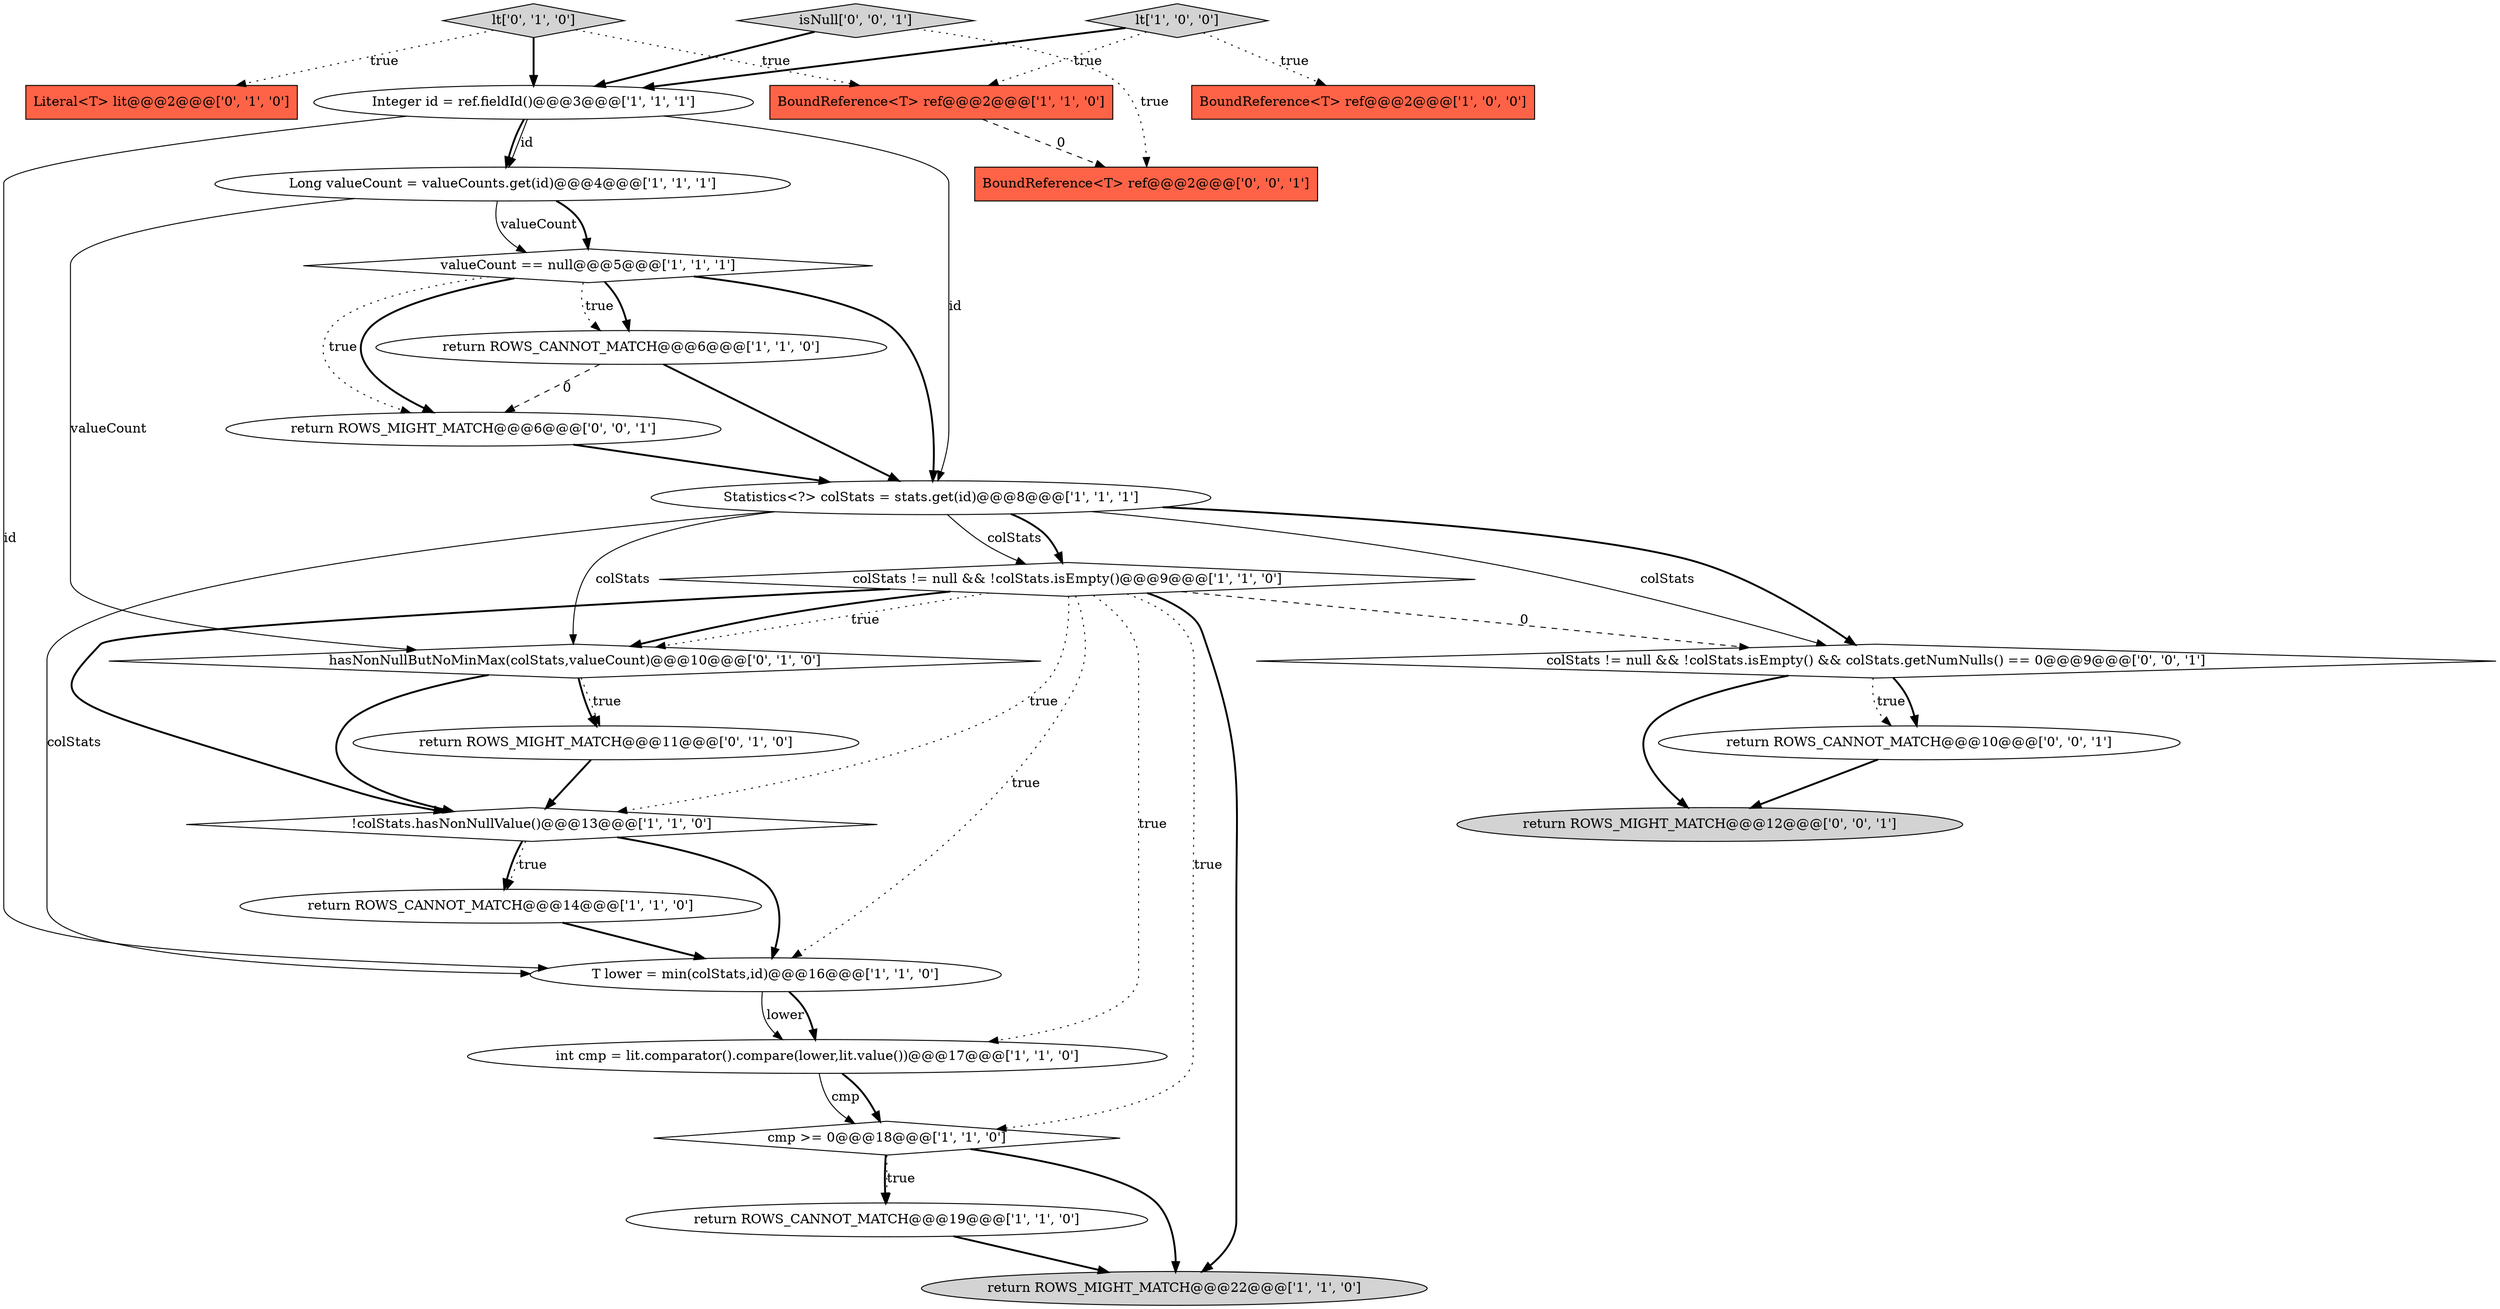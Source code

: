 digraph {
8 [style = filled, label = "Integer id = ref.fieldId()@@@3@@@['1', '1', '1']", fillcolor = white, shape = ellipse image = "AAA0AAABBB1BBB"];
7 [style = filled, label = "return ROWS_CANNOT_MATCH@@@19@@@['1', '1', '0']", fillcolor = white, shape = ellipse image = "AAA0AAABBB1BBB"];
13 [style = filled, label = "return ROWS_MIGHT_MATCH@@@22@@@['1', '1', '0']", fillcolor = lightgray, shape = ellipse image = "AAA0AAABBB1BBB"];
25 [style = filled, label = "isNull['0', '0', '1']", fillcolor = lightgray, shape = diamond image = "AAA0AAABBB3BBB"];
17 [style = filled, label = "lt['0', '1', '0']", fillcolor = lightgray, shape = diamond image = "AAA0AAABBB2BBB"];
9 [style = filled, label = "!colStats.hasNonNullValue()@@@13@@@['1', '1', '0']", fillcolor = white, shape = diamond image = "AAA0AAABBB1BBB"];
2 [style = filled, label = "T lower = min(colStats,id)@@@16@@@['1', '1', '0']", fillcolor = white, shape = ellipse image = "AAA0AAABBB1BBB"];
19 [style = filled, label = "return ROWS_MIGHT_MATCH@@@11@@@['0', '1', '0']", fillcolor = white, shape = ellipse image = "AAA1AAABBB2BBB"];
1 [style = filled, label = "cmp >= 0@@@18@@@['1', '1', '0']", fillcolor = white, shape = diamond image = "AAA0AAABBB1BBB"];
21 [style = filled, label = "return ROWS_CANNOT_MATCH@@@10@@@['0', '0', '1']", fillcolor = white, shape = ellipse image = "AAA0AAABBB3BBB"];
15 [style = filled, label = "Long valueCount = valueCounts.get(id)@@@4@@@['1', '1', '1']", fillcolor = white, shape = ellipse image = "AAA0AAABBB1BBB"];
14 [style = filled, label = "BoundReference<T> ref@@@2@@@['1', '1', '0']", fillcolor = tomato, shape = box image = "AAA0AAABBB1BBB"];
11 [style = filled, label = "BoundReference<T> ref@@@2@@@['1', '0', '0']", fillcolor = tomato, shape = box image = "AAA0AAABBB1BBB"];
0 [style = filled, label = "colStats != null && !colStats.isEmpty()@@@9@@@['1', '1', '0']", fillcolor = white, shape = diamond image = "AAA0AAABBB1BBB"];
24 [style = filled, label = "return ROWS_MIGHT_MATCH@@@6@@@['0', '0', '1']", fillcolor = white, shape = ellipse image = "AAA0AAABBB3BBB"];
3 [style = filled, label = "valueCount == null@@@5@@@['1', '1', '1']", fillcolor = white, shape = diamond image = "AAA0AAABBB1BBB"];
12 [style = filled, label = "return ROWS_CANNOT_MATCH@@@14@@@['1', '1', '0']", fillcolor = white, shape = ellipse image = "AAA0AAABBB1BBB"];
18 [style = filled, label = "hasNonNullButNoMinMax(colStats,valueCount)@@@10@@@['0', '1', '0']", fillcolor = white, shape = diamond image = "AAA1AAABBB2BBB"];
20 [style = filled, label = "colStats != null && !colStats.isEmpty() && colStats.getNumNulls() == 0@@@9@@@['0', '0', '1']", fillcolor = white, shape = diamond image = "AAA0AAABBB3BBB"];
23 [style = filled, label = "return ROWS_MIGHT_MATCH@@@12@@@['0', '0', '1']", fillcolor = lightgray, shape = ellipse image = "AAA0AAABBB3BBB"];
16 [style = filled, label = "Literal<T> lit@@@2@@@['0', '1', '0']", fillcolor = tomato, shape = box image = "AAA0AAABBB2BBB"];
4 [style = filled, label = "Statistics<?> colStats = stats.get(id)@@@8@@@['1', '1', '1']", fillcolor = white, shape = ellipse image = "AAA0AAABBB1BBB"];
6 [style = filled, label = "int cmp = lit.comparator().compare(lower,lit.value())@@@17@@@['1', '1', '0']", fillcolor = white, shape = ellipse image = "AAA0AAABBB1BBB"];
5 [style = filled, label = "return ROWS_CANNOT_MATCH@@@6@@@['1', '1', '0']", fillcolor = white, shape = ellipse image = "AAA0AAABBB1BBB"];
22 [style = filled, label = "BoundReference<T> ref@@@2@@@['0', '0', '1']", fillcolor = tomato, shape = box image = "AAA0AAABBB3BBB"];
10 [style = filled, label = "lt['1', '0', '0']", fillcolor = lightgray, shape = diamond image = "AAA0AAABBB1BBB"];
0->2 [style = dotted, label="true"];
20->23 [style = bold, label=""];
3->24 [style = bold, label=""];
0->6 [style = dotted, label="true"];
0->1 [style = dotted, label="true"];
17->14 [style = dotted, label="true"];
19->9 [style = bold, label=""];
15->3 [style = solid, label="valueCount"];
5->24 [style = dashed, label="0"];
17->16 [style = dotted, label="true"];
20->21 [style = dotted, label="true"];
2->6 [style = solid, label="lower"];
12->2 [style = bold, label=""];
24->4 [style = bold, label=""];
1->7 [style = dotted, label="true"];
0->9 [style = bold, label=""];
9->2 [style = bold, label=""];
10->8 [style = bold, label=""];
4->20 [style = solid, label="colStats"];
25->22 [style = dotted, label="true"];
0->13 [style = bold, label=""];
4->20 [style = bold, label=""];
3->5 [style = bold, label=""];
0->20 [style = dashed, label="0"];
5->4 [style = bold, label=""];
7->13 [style = bold, label=""];
20->21 [style = bold, label=""];
18->9 [style = bold, label=""];
0->9 [style = dotted, label="true"];
4->0 [style = solid, label="colStats"];
8->4 [style = solid, label="id"];
18->19 [style = bold, label=""];
6->1 [style = solid, label="cmp"];
8->15 [style = solid, label="id"];
15->18 [style = solid, label="valueCount"];
18->19 [style = dotted, label="true"];
14->22 [style = dashed, label="0"];
15->3 [style = bold, label=""];
17->8 [style = bold, label=""];
4->2 [style = solid, label="colStats"];
2->6 [style = bold, label=""];
0->18 [style = dotted, label="true"];
8->2 [style = solid, label="id"];
25->8 [style = bold, label=""];
4->18 [style = solid, label="colStats"];
1->7 [style = bold, label=""];
9->12 [style = dotted, label="true"];
10->11 [style = dotted, label="true"];
21->23 [style = bold, label=""];
3->5 [style = dotted, label="true"];
6->1 [style = bold, label=""];
10->14 [style = dotted, label="true"];
0->18 [style = bold, label=""];
3->4 [style = bold, label=""];
3->24 [style = dotted, label="true"];
8->15 [style = bold, label=""];
4->0 [style = bold, label=""];
9->12 [style = bold, label=""];
1->13 [style = bold, label=""];
}
